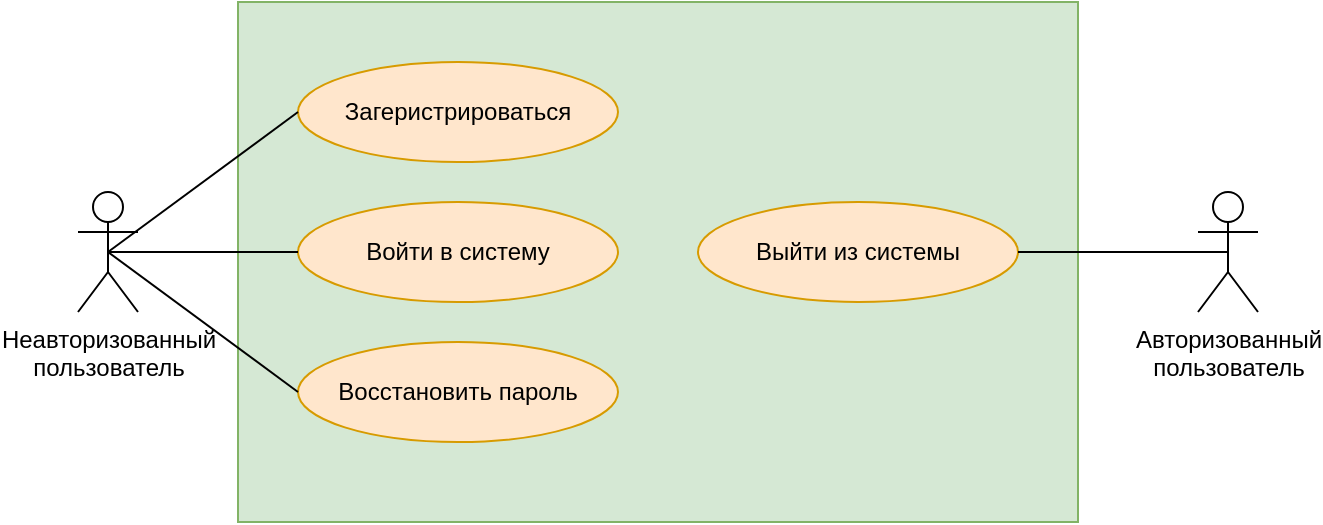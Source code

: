 <mxfile version="23.0.2" type="device">
  <diagram name="Страница — 1" id="TbsggRi9A-KJWEO2lp-_">
    <mxGraphModel dx="842" dy="568" grid="1" gridSize="10" guides="1" tooltips="1" connect="1" arrows="1" fold="1" page="1" pageScale="1" pageWidth="827" pageHeight="1169" math="0" shadow="0">
      <root>
        <mxCell id="0" />
        <mxCell id="1" parent="0" />
        <mxCell id="T-vivkNuzFImTQ-fA0yE-8" value="" style="rounded=0;whiteSpace=wrap;html=1;fillColor=#d5e8d4;strokeColor=#82b366;" vertex="1" parent="1">
          <mxGeometry x="130" y="190" width="420" height="260" as="geometry" />
        </mxCell>
        <mxCell id="T-vivkNuzFImTQ-fA0yE-1" value="Загеристрироваться" style="ellipse;whiteSpace=wrap;html=1;fillColor=#ffe6cc;strokeColor=#d79b00;" vertex="1" parent="1">
          <mxGeometry x="160" y="220" width="160" height="50" as="geometry" />
        </mxCell>
        <mxCell id="T-vivkNuzFImTQ-fA0yE-3" value="Войти в систему" style="ellipse;whiteSpace=wrap;html=1;fillColor=#ffe6cc;strokeColor=#d79b00;" vertex="1" parent="1">
          <mxGeometry x="160" y="290" width="160" height="50" as="geometry" />
        </mxCell>
        <mxCell id="T-vivkNuzFImTQ-fA0yE-4" value="Восстановить пароль" style="ellipse;whiteSpace=wrap;html=1;fillColor=#ffe6cc;strokeColor=#d79b00;" vertex="1" parent="1">
          <mxGeometry x="160" y="360" width="160" height="50" as="geometry" />
        </mxCell>
        <mxCell id="T-vivkNuzFImTQ-fA0yE-5" value="Неавторизованный&lt;br&gt;пользователь" style="shape=umlActor;verticalLabelPosition=bottom;verticalAlign=top;html=1;outlineConnect=0;" vertex="1" parent="1">
          <mxGeometry x="50" y="285" width="30" height="60" as="geometry" />
        </mxCell>
        <mxCell id="T-vivkNuzFImTQ-fA0yE-6" value="Выйти из системы" style="ellipse;whiteSpace=wrap;html=1;fillColor=#ffe6cc;strokeColor=#d79b00;" vertex="1" parent="1">
          <mxGeometry x="360" y="290" width="160" height="50" as="geometry" />
        </mxCell>
        <mxCell id="T-vivkNuzFImTQ-fA0yE-9" value="Авторизованный&lt;br&gt;пользователь" style="shape=umlActor;verticalLabelPosition=bottom;verticalAlign=top;html=1;outlineConnect=0;" vertex="1" parent="1">
          <mxGeometry x="610" y="285" width="30" height="60" as="geometry" />
        </mxCell>
        <mxCell id="T-vivkNuzFImTQ-fA0yE-10" value="" style="endArrow=none;html=1;rounded=0;exitX=0.5;exitY=0.5;exitDx=0;exitDy=0;exitPerimeter=0;entryX=0;entryY=0.5;entryDx=0;entryDy=0;" edge="1" parent="1" source="T-vivkNuzFImTQ-fA0yE-5" target="T-vivkNuzFImTQ-fA0yE-1">
          <mxGeometry width="50" height="50" relative="1" as="geometry">
            <mxPoint x="350" y="470" as="sourcePoint" />
            <mxPoint x="400" y="420" as="targetPoint" />
          </mxGeometry>
        </mxCell>
        <mxCell id="T-vivkNuzFImTQ-fA0yE-11" value="" style="endArrow=none;html=1;rounded=0;exitX=0.5;exitY=0.5;exitDx=0;exitDy=0;exitPerimeter=0;entryX=0;entryY=0.5;entryDx=0;entryDy=0;" edge="1" parent="1" source="T-vivkNuzFImTQ-fA0yE-5" target="T-vivkNuzFImTQ-fA0yE-3">
          <mxGeometry width="50" height="50" relative="1" as="geometry">
            <mxPoint x="75" y="325" as="sourcePoint" />
            <mxPoint x="170" y="255" as="targetPoint" />
          </mxGeometry>
        </mxCell>
        <mxCell id="T-vivkNuzFImTQ-fA0yE-12" value="" style="endArrow=none;html=1;rounded=0;exitX=0.5;exitY=0.5;exitDx=0;exitDy=0;exitPerimeter=0;entryX=0;entryY=0.5;entryDx=0;entryDy=0;" edge="1" parent="1" source="T-vivkNuzFImTQ-fA0yE-5" target="T-vivkNuzFImTQ-fA0yE-4">
          <mxGeometry width="50" height="50" relative="1" as="geometry">
            <mxPoint x="75" y="325" as="sourcePoint" />
            <mxPoint x="170" y="325" as="targetPoint" />
          </mxGeometry>
        </mxCell>
        <mxCell id="T-vivkNuzFImTQ-fA0yE-13" value="" style="endArrow=none;html=1;rounded=0;exitX=0.5;exitY=0.5;exitDx=0;exitDy=0;exitPerimeter=0;entryX=1;entryY=0.5;entryDx=0;entryDy=0;" edge="1" parent="1" source="T-vivkNuzFImTQ-fA0yE-9" target="T-vivkNuzFImTQ-fA0yE-6">
          <mxGeometry width="50" height="50" relative="1" as="geometry">
            <mxPoint x="75" y="325" as="sourcePoint" />
            <mxPoint x="170" y="395" as="targetPoint" />
          </mxGeometry>
        </mxCell>
      </root>
    </mxGraphModel>
  </diagram>
</mxfile>
